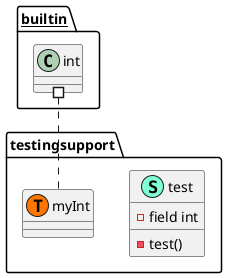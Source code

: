 @startuml
namespace testingsupport {
    class test << (S,Aquamarine) >> {
        - field int

        - test() 

    }
    class testingsupport.myInt << (T, #FF7700) >>  {
    }
}


__builtin__.int #.. testingsupport.myInt
@enduml
